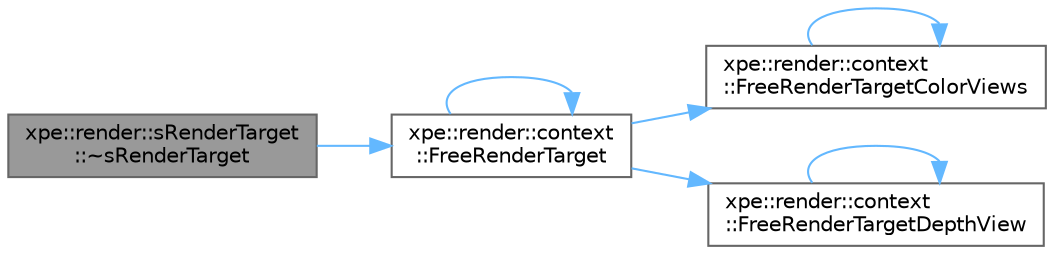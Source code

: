 digraph "xpe::render::sRenderTarget::~sRenderTarget"
{
 // LATEX_PDF_SIZE
  bgcolor="transparent";
  edge [fontname=Helvetica,fontsize=10,labelfontname=Helvetica,labelfontsize=10];
  node [fontname=Helvetica,fontsize=10,shape=box,height=0.2,width=0.4];
  rankdir="LR";
  Node1 [id="Node000001",label="xpe::render::sRenderTarget\l::~sRenderTarget",height=0.2,width=0.4,color="gray40", fillcolor="grey60", style="filled", fontcolor="black",tooltip=" "];
  Node1 -> Node2 [id="edge13_Node000001_Node000002",color="steelblue1",style="solid",tooltip=" "];
  Node2 [id="Node000002",label="xpe::render::context\l::FreeRenderTarget",height=0.2,width=0.4,color="grey40", fillcolor="white", style="filled",URL="$namespacexpe_1_1render_1_1context.html#a5e7adec056e5269e8803ce06f45144c4",tooltip=" "];
  Node2 -> Node2 [id="edge14_Node000002_Node000002",color="steelblue1",style="solid",tooltip=" "];
  Node2 -> Node3 [id="edge15_Node000002_Node000003",color="steelblue1",style="solid",tooltip=" "];
  Node3 [id="Node000003",label="xpe::render::context\l::FreeRenderTargetColorViews",height=0.2,width=0.4,color="grey40", fillcolor="white", style="filled",URL="$namespacexpe_1_1render_1_1context.html#a30c9be414613bc60cde541b08bc57417",tooltip=" "];
  Node3 -> Node3 [id="edge16_Node000003_Node000003",color="steelblue1",style="solid",tooltip=" "];
  Node2 -> Node4 [id="edge17_Node000002_Node000004",color="steelblue1",style="solid",tooltip=" "];
  Node4 [id="Node000004",label="xpe::render::context\l::FreeRenderTargetDepthView",height=0.2,width=0.4,color="grey40", fillcolor="white", style="filled",URL="$namespacexpe_1_1render_1_1context.html#a6aedc29a164c62f5ef61f220d4e4309b",tooltip=" "];
  Node4 -> Node4 [id="edge18_Node000004_Node000004",color="steelblue1",style="solid",tooltip=" "];
}
